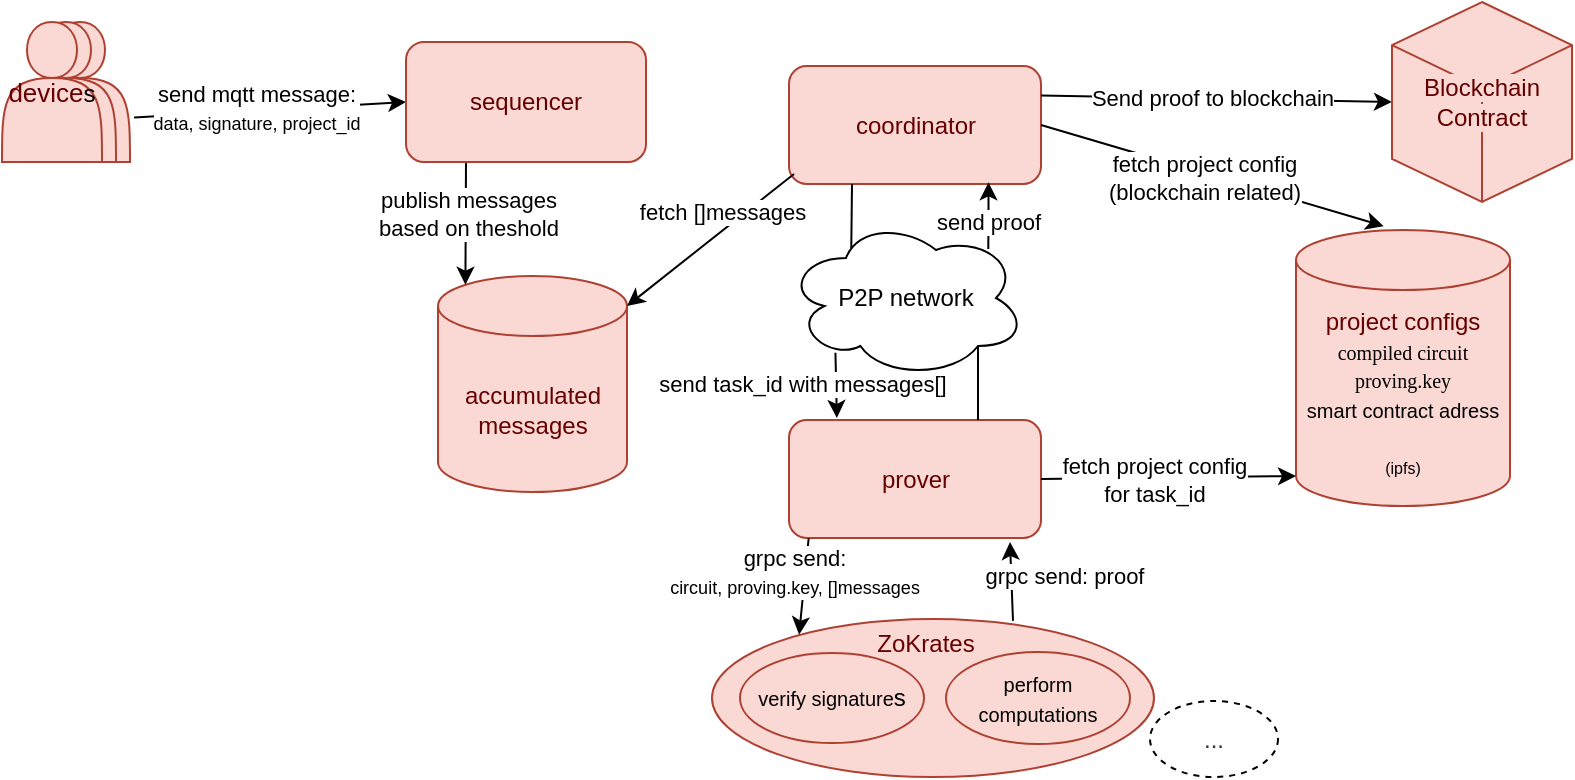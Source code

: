 <mxfile version="24.6.5" type="device">
  <diagram name="第 1 页" id="A09lGtO91ABeVb0lPZ-M">
    <mxGraphModel dx="1185" dy="452" grid="0" gridSize="10" guides="1" tooltips="1" connect="1" arrows="1" fold="1" page="1" pageScale="1" pageWidth="1169" pageHeight="827" background="none" math="0" shadow="0">
      <root>
        <mxCell id="0" />
        <mxCell id="1" parent="0" />
        <mxCell id="rQoA9Tk0U78shAQG84SL-3" value="" style="ellipse;whiteSpace=wrap;html=1;labelBackgroundColor=none;rounded=1;fillColor=#fad9d5;strokeColor=#ae4132;" parent="1" vertex="1">
          <mxGeometry x="362" y="318.5" width="221" height="79" as="geometry" />
        </mxCell>
        <mxCell id="P-kxANTKAj5TKY9pIXBq-4" value="" style="endArrow=classic;html=1;rounded=1;fontColor=default;labelBackgroundColor=none;entryX=0;entryY=0.5;entryDx=0;entryDy=0;exitX=1.041;exitY=0.682;exitDx=0;exitDy=0;exitPerimeter=0;" parent="1" source="rQoA9Tk0U78shAQG84SL-39" target="rQoA9Tk0U78shAQG84SL-45" edge="1">
          <mxGeometry width="50" height="50" relative="1" as="geometry">
            <mxPoint x="35" y="64.97" as="sourcePoint" />
            <mxPoint x="209.984" y="66.004" as="targetPoint" />
          </mxGeometry>
        </mxCell>
        <mxCell id="rQoA9Tk0U78shAQG84SL-46" value="&lt;div&gt;&lt;font face=&quot;Helvetica&quot;&gt;send mqtt message:&lt;/font&gt;&lt;/div&gt;&lt;div&gt;&lt;font style=&quot;font-size: 9px;&quot; face=&quot;Helvetica&quot;&gt;data, signature, project_id&lt;br&gt;&lt;/font&gt;&lt;/div&gt;" style="edgeLabel;html=1;align=center;verticalAlign=middle;resizable=0;points=[];" parent="P-kxANTKAj5TKY9pIXBq-4" vertex="1" connectable="0">
          <mxGeometry x="-0.105" y="2" relative="1" as="geometry">
            <mxPoint as="offset" />
          </mxGeometry>
        </mxCell>
        <mxCell id="P-kxANTKAj5TKY9pIXBq-16" value="&lt;div&gt;&lt;font color=&quot;#660000&quot;&gt;coordinator&lt;/font&gt;&lt;/div&gt;" style="rounded=1;whiteSpace=wrap;html=1;labelBackgroundColor=none;fillColor=#fad9d5;strokeColor=#ae4132;" parent="1" vertex="1">
          <mxGeometry x="400.5" y="42" width="126" height="59" as="geometry" />
        </mxCell>
        <mxCell id="P-kxANTKAj5TKY9pIXBq-19" value="P2P network" style="ellipse;shape=cloud;whiteSpace=wrap;html=1;labelBackgroundColor=none;rounded=1;" parent="1" vertex="1">
          <mxGeometry x="399" y="118" width="120" height="80" as="geometry" />
        </mxCell>
        <mxCell id="P-kxANTKAj5TKY9pIXBq-41" value="&lt;font color=&quot;#660000&quot;&gt;prover&lt;/font&gt;" style="rounded=1;whiteSpace=wrap;html=1;labelBackgroundColor=none;fillColor=#fad9d5;strokeColor=#ae4132;" parent="1" vertex="1">
          <mxGeometry x="400.5" y="219" width="126" height="59" as="geometry" />
        </mxCell>
        <mxCell id="P-kxANTKAj5TKY9pIXBq-43" value="" style="endArrow=classic;html=1;rounded=1;entryX=0.19;entryY=-0.017;entryDx=0;entryDy=0;entryPerimeter=0;exitX=0.206;exitY=0.842;exitDx=0;exitDy=0;exitPerimeter=0;fontColor=default;labelBackgroundColor=none;" parent="1" source="P-kxANTKAj5TKY9pIXBq-19" target="P-kxANTKAj5TKY9pIXBq-41" edge="1">
          <mxGeometry width="50" height="50" relative="1" as="geometry">
            <mxPoint x="227" y="680" as="sourcePoint" />
            <mxPoint x="7" y="770" as="targetPoint" />
          </mxGeometry>
        </mxCell>
        <mxCell id="rQoA9Tk0U78shAQG84SL-5" value="send task_id with messages[] " style="edgeLabel;html=1;align=center;verticalAlign=middle;resizable=0;points=[];" parent="P-kxANTKAj5TKY9pIXBq-43" vertex="1" connectable="0">
          <mxGeometry x="-0.069" y="-3" relative="1" as="geometry">
            <mxPoint x="-14" as="offset" />
          </mxGeometry>
        </mxCell>
        <mxCell id="P-kxANTKAj5TKY9pIXBq-52" value="" style="endArrow=classic;html=1;rounded=1;exitX=1;exitY=0.25;exitDx=0;exitDy=0;fontColor=default;labelBackgroundColor=none;strokeWidth=1;entryX=0;entryY=0.5;entryDx=0;entryDy=0;entryPerimeter=0;" parent="1" source="P-kxANTKAj5TKY9pIXBq-16" target="rQoA9Tk0U78shAQG84SL-37" edge="1">
          <mxGeometry width="50" height="50" relative="1" as="geometry">
            <mxPoint x="637" y="970" as="sourcePoint" />
            <mxPoint x="108.5" y="164.5" as="targetPoint" />
          </mxGeometry>
        </mxCell>
        <mxCell id="P-kxANTKAj5TKY9pIXBq-53" value="&lt;div&gt;&lt;br&gt;&lt;/div&gt;" style="edgeLabel;html=1;align=center;verticalAlign=middle;resizable=0;points=[];labelBackgroundColor=none;rounded=1;" parent="P-kxANTKAj5TKY9pIXBq-52" vertex="1" connectable="0">
          <mxGeometry x="-0.012" y="-1" relative="1" as="geometry">
            <mxPoint x="-4" y="-16" as="offset" />
          </mxGeometry>
        </mxCell>
        <mxCell id="rQoA9Tk0U78shAQG84SL-10" value="&lt;div&gt;Send proof to blockchain&lt;/div&gt;" style="edgeLabel;html=1;align=center;verticalAlign=middle;resizable=0;points=[];" parent="P-kxANTKAj5TKY9pIXBq-52" vertex="1" connectable="0">
          <mxGeometry x="-0.028" y="1" relative="1" as="geometry">
            <mxPoint as="offset" />
          </mxGeometry>
        </mxCell>
        <mxCell id="P-kxANTKAj5TKY9pIXBq-42" value="" style="endArrow=classic;html=1;rounded=1;fontColor=default;labelBackgroundColor=none;exitX=0.078;exitY=1.003;exitDx=0;exitDy=0;entryX=0.197;entryY=0.099;entryDx=0;entryDy=0;entryPerimeter=0;exitPerimeter=0;" parent="1" source="P-kxANTKAj5TKY9pIXBq-41" target="rQoA9Tk0U78shAQG84SL-3" edge="1">
          <mxGeometry width="50" height="50" relative="1" as="geometry">
            <mxPoint x="-15" y="788.14" as="sourcePoint" />
            <mxPoint x="254.505" y="480.842" as="targetPoint" />
          </mxGeometry>
        </mxCell>
        <mxCell id="rQoA9Tk0U78shAQG84SL-8" value="&lt;div&gt;grpc send:&lt;br&gt;&lt;/div&gt;&lt;font style=&quot;font-size: 9px;&quot;&gt;circuit, proving.key, []messages&lt;/font&gt;" style="edgeLabel;html=1;align=center;verticalAlign=middle;resizable=0;points=[];" parent="P-kxANTKAj5TKY9pIXBq-42" vertex="1" connectable="0">
          <mxGeometry x="-0.033" y="-3" relative="1" as="geometry">
            <mxPoint x="-2" y="-7" as="offset" />
          </mxGeometry>
        </mxCell>
        <mxCell id="P-kxANTKAj5TKY9pIXBq-60" value="&lt;div&gt;&lt;font color=&quot;#660000&quot; style=&quot;font-size: 12px;&quot; face=&quot;Helvetica&quot;&gt;project configs&lt;/font&gt;&lt;/div&gt;&lt;div&gt;&lt;font style=&quot;font-size: 10px;&quot; face=&quot;DFGghioapLaS5mhI9reb&quot;&gt;compiled circuit&lt;/font&gt;&lt;/div&gt;&lt;div&gt;&lt;font style=&quot;font-size: 10px;&quot; face=&quot;DFGghioapLaS5mhI9reb&quot;&gt;proving.key&lt;/font&gt;&lt;/div&gt;&lt;div&gt;&lt;font style=&quot;font-size: 10px;&quot; face=&quot;Helvetica&quot;&gt;smart contract adress&lt;/font&gt;&lt;br&gt;&lt;/div&gt;&lt;div&gt;&lt;br&gt;&lt;/div&gt;&lt;div&gt;&lt;font style=&quot;font-size: 8px;&quot;&gt;(ipfs)&lt;/font&gt;&lt;br&gt;&lt;/div&gt;" style="shape=cylinder3;whiteSpace=wrap;html=1;boundedLbl=1;backgroundOutline=1;size=15;labelBackgroundColor=none;rounded=1;fillColor=#fad9d5;strokeColor=#ae4132;" parent="1" vertex="1">
          <mxGeometry x="654" y="124" width="107" height="138" as="geometry" />
        </mxCell>
        <mxCell id="zauLdbbxjyopaiMLOlRp-5" value="&lt;font color=&quot;#660000&quot;&gt;accumulated messages&lt;/font&gt;" style="shape=cylinder3;whiteSpace=wrap;html=1;boundedLbl=1;backgroundOutline=1;size=15;labelBackgroundColor=none;rounded=1;fillColor=#fad9d5;strokeColor=#ae4132;" parent="1" vertex="1">
          <mxGeometry x="225" y="147" width="94.5" height="108" as="geometry" />
        </mxCell>
        <mxCell id="zauLdbbxjyopaiMLOlRp-7" value="" style="endArrow=classic;html=1;rounded=1;entryX=0.41;entryY=-0.014;entryDx=0;entryDy=0;exitX=1;exitY=0.5;exitDx=0;exitDy=0;fontColor=default;labelBackgroundColor=none;entryPerimeter=0;" parent="1" source="P-kxANTKAj5TKY9pIXBq-16" target="P-kxANTKAj5TKY9pIXBq-60" edge="1">
          <mxGeometry width="50" height="50" relative="1" as="geometry">
            <mxPoint x="280" y="326.5" as="sourcePoint" />
            <mxPoint x="428" y="239" as="targetPoint" />
          </mxGeometry>
        </mxCell>
        <mxCell id="rQoA9Tk0U78shAQG84SL-26" value="&lt;div&gt;fetch project config&lt;/div&gt;&lt;div&gt;(blockchain related)&lt;br&gt;&lt;/div&gt;" style="edgeLabel;html=1;align=center;verticalAlign=middle;resizable=0;points=[];" parent="zauLdbbxjyopaiMLOlRp-7" vertex="1" connectable="0">
          <mxGeometry x="-0.152" y="2" relative="1" as="geometry">
            <mxPoint x="8" y="7" as="offset" />
          </mxGeometry>
        </mxCell>
        <mxCell id="zauLdbbxjyopaiMLOlRp-9" value="" style="endArrow=classic;html=1;rounded=1;fontColor=default;labelBackgroundColor=none;entryX=1;entryY=0;entryDx=0;entryDy=15;entryPerimeter=0;" parent="1" target="zauLdbbxjyopaiMLOlRp-5" edge="1">
          <mxGeometry width="50" height="50" relative="1" as="geometry">
            <mxPoint x="403" y="96" as="sourcePoint" />
            <mxPoint x="544" y="125" as="targetPoint" />
          </mxGeometry>
        </mxCell>
        <mxCell id="rQoA9Tk0U78shAQG84SL-24" value="fetch []messages" style="edgeLabel;html=1;align=center;verticalAlign=middle;resizable=0;points=[];" parent="zauLdbbxjyopaiMLOlRp-9" vertex="1" connectable="0">
          <mxGeometry x="-0.159" y="-3" relative="1" as="geometry">
            <mxPoint x="1" y="-7" as="offset" />
          </mxGeometry>
        </mxCell>
        <mxCell id="zauLdbbxjyopaiMLOlRp-11" value="" style="endArrow=classic;html=1;rounded=1;fontColor=default;labelBackgroundColor=none;exitX=0.25;exitY=1;exitDx=0;exitDy=0;strokeWidth=1;entryX=0.145;entryY=0;entryDx=0;entryDy=4.35;entryPerimeter=0;" parent="1" source="rQoA9Tk0U78shAQG84SL-45" target="zauLdbbxjyopaiMLOlRp-5" edge="1">
          <mxGeometry width="50" height="50" relative="1" as="geometry">
            <mxPoint x="338.0" y="74.5" as="sourcePoint" />
            <mxPoint x="630" y="96" as="targetPoint" />
          </mxGeometry>
        </mxCell>
        <mxCell id="rQoA9Tk0U78shAQG84SL-11" value="&lt;div&gt;publish messages&lt;/div&gt;&lt;div&gt;based on theshold&lt;br&gt;&lt;/div&gt;" style="edgeLabel;html=1;align=center;verticalAlign=middle;resizable=0;points=[];" parent="zauLdbbxjyopaiMLOlRp-11" vertex="1" connectable="0">
          <mxGeometry x="-0.145" y="1" relative="1" as="geometry">
            <mxPoint as="offset" />
          </mxGeometry>
        </mxCell>
        <mxCell id="rQoA9Tk0U78shAQG84SL-20" value="" style="endArrow=classic;html=1;rounded=0;exitX=0.681;exitY=0.012;exitDx=0;exitDy=0;exitPerimeter=0;" parent="1" source="rQoA9Tk0U78shAQG84SL-3" edge="1">
          <mxGeometry width="50" height="50" relative="1" as="geometry">
            <mxPoint x="511" y="320" as="sourcePoint" />
            <mxPoint x="511" y="280" as="targetPoint" />
          </mxGeometry>
        </mxCell>
        <mxCell id="rQoA9Tk0U78shAQG84SL-21" value="grpc send: proof" style="edgeLabel;html=1;align=center;verticalAlign=middle;resizable=0;points=[];" parent="rQoA9Tk0U78shAQG84SL-20" vertex="1" connectable="0">
          <mxGeometry x="0.116" y="-3" relative="1" as="geometry">
            <mxPoint x="23" y="-1" as="offset" />
          </mxGeometry>
        </mxCell>
        <mxCell id="rQoA9Tk0U78shAQG84SL-22" value="" style="endArrow=classic;html=1;rounded=0;exitX=0.843;exitY=0.193;exitDx=0;exitDy=0;exitPerimeter=0;entryX=0.792;entryY=0.986;entryDx=0;entryDy=0;entryPerimeter=0;" parent="1" source="P-kxANTKAj5TKY9pIXBq-19" target="P-kxANTKAj5TKY9pIXBq-16" edge="1">
          <mxGeometry width="50" height="50" relative="1" as="geometry">
            <mxPoint x="373" y="320" as="sourcePoint" />
            <mxPoint x="365" y="199" as="targetPoint" />
          </mxGeometry>
        </mxCell>
        <mxCell id="rQoA9Tk0U78shAQG84SL-42" value="&lt;div&gt;send proof&lt;/div&gt;" style="edgeLabel;html=1;align=center;verticalAlign=middle;resizable=0;points=[];" parent="rQoA9Tk0U78shAQG84SL-22" vertex="1" connectable="0">
          <mxGeometry x="0.219" relative="1" as="geometry">
            <mxPoint y="7" as="offset" />
          </mxGeometry>
        </mxCell>
        <mxCell id="rQoA9Tk0U78shAQG84SL-37" value="&lt;div&gt;&lt;font style=&quot;background-color: rgb(250, 217, 213);&quot; color=&quot;#660000&quot;&gt;Blockchain&lt;br&gt;&lt;/font&gt;&lt;/div&gt;&lt;div&gt;&lt;font style=&quot;background-color: rgb(250, 217, 213);&quot; color=&quot;#660000&quot;&gt;Contract&lt;/font&gt;&lt;/div&gt;" style="html=1;whiteSpace=wrap;shape=isoCube2;backgroundOutline=1;isoAngle=15;fillColor=#fad9d5;strokeColor=#ae4132;" parent="1" vertex="1">
          <mxGeometry x="702" y="10" width="90" height="100" as="geometry" />
        </mxCell>
        <mxCell id="rQoA9Tk0U78shAQG84SL-39" value="" style="shape=actor;whiteSpace=wrap;html=1;fillColor=#fad9d5;strokeColor=#ae4132;" parent="1" vertex="1">
          <mxGeometry x="21" y="20" width="50" height="70" as="geometry" />
        </mxCell>
        <mxCell id="rQoA9Tk0U78shAQG84SL-41" value="" style="endArrow=none;html=1;rounded=0;entryX=0.8;entryY=0.8;entryDx=0;entryDy=0;entryPerimeter=0;exitX=0.75;exitY=0;exitDx=0;exitDy=0;" parent="1" source="P-kxANTKAj5TKY9pIXBq-41" target="P-kxANTKAj5TKY9pIXBq-19" edge="1">
          <mxGeometry width="50" height="50" relative="1" as="geometry">
            <mxPoint x="283" y="388" as="sourcePoint" />
            <mxPoint x="333" y="338" as="targetPoint" />
          </mxGeometry>
        </mxCell>
        <mxCell id="rQoA9Tk0U78shAQG84SL-43" value="" style="endArrow=none;html=1;rounded=0;entryX=0.25;entryY=1;entryDx=0;entryDy=0;exitX=0.272;exitY=0.188;exitDx=0;exitDy=0;exitPerimeter=0;" parent="1" source="P-kxANTKAj5TKY9pIXBq-19" target="P-kxANTKAj5TKY9pIXBq-16" edge="1">
          <mxGeometry width="50" height="50" relative="1" as="geometry">
            <mxPoint x="283" y="388" as="sourcePoint" />
            <mxPoint x="333" y="338" as="targetPoint" />
          </mxGeometry>
        </mxCell>
        <mxCell id="rQoA9Tk0U78shAQG84SL-45" value="&lt;div&gt;&lt;font color=&quot;#660000&quot;&gt;sequencer&lt;/font&gt;&lt;/div&gt;" style="rounded=1;whiteSpace=wrap;html=1;fillColor=#fad9d5;strokeColor=#ae4132;" parent="1" vertex="1">
          <mxGeometry x="209" y="30" width="120" height="60" as="geometry" />
        </mxCell>
        <mxCell id="rQoA9Tk0U78shAQG84SL-48" value="..." style="ellipse;whiteSpace=wrap;html=1;labelBackgroundColor=none;rounded=1;fillColor=none;fontColor=#333333;strokeColor=default;dashed=1;" parent="1" vertex="1">
          <mxGeometry x="581" y="359.5" width="64" height="38" as="geometry" />
        </mxCell>
        <mxCell id="P-kxANTKAj5TKY9pIXBq-46" value="" style="endArrow=classic;html=1;rounded=1;exitX=1;exitY=0.5;exitDx=0;exitDy=0;fontColor=default;labelBackgroundColor=none;entryX=0;entryY=1;entryDx=0;entryDy=-15;entryPerimeter=0;" parent="1" source="P-kxANTKAj5TKY9pIXBq-41" target="P-kxANTKAj5TKY9pIXBq-60" edge="1">
          <mxGeometry width="50" height="50" relative="1" as="geometry">
            <mxPoint x="557" y="810" as="sourcePoint" />
            <mxPoint x="465" y="599.5" as="targetPoint" />
          </mxGeometry>
        </mxCell>
        <mxCell id="rQoA9Tk0U78shAQG84SL-7" value="&lt;div&gt;fetch project config&lt;/div&gt;&lt;div&gt;for task_id&lt;br&gt;&lt;/div&gt;" style="edgeLabel;html=1;align=center;verticalAlign=middle;resizable=0;points=[];" parent="P-kxANTKAj5TKY9pIXBq-46" vertex="1" connectable="0">
          <mxGeometry x="-0.209" y="-1" relative="1" as="geometry">
            <mxPoint x="6" as="offset" />
          </mxGeometry>
        </mxCell>
        <mxCell id="I9owRkMOQYYzmNppglRm-4" value="&lt;font style=&quot;font-size: 10px;&quot;&gt;verify signature&lt;/font&gt;s" style="ellipse;whiteSpace=wrap;html=1;labelBackgroundColor=none;rounded=1;fillColor=#fad9d5;strokeColor=#ae4132;" vertex="1" parent="1">
          <mxGeometry x="376" y="335.5" width="92" height="45" as="geometry" />
        </mxCell>
        <mxCell id="I9owRkMOQYYzmNppglRm-5" value="&lt;font color=&quot;#660000&quot;&gt;ZoKrates&lt;/font&gt;" style="rounded=0;whiteSpace=wrap;html=1;fillColor=none;glass=0;strokeColor=none;" vertex="1" parent="1">
          <mxGeometry x="442" y="318.5" width="54" height="24" as="geometry" />
        </mxCell>
        <mxCell id="I9owRkMOQYYzmNppglRm-7" value="&lt;font style=&quot;font-size: 10px;&quot;&gt;perform computations&lt;/font&gt;" style="ellipse;whiteSpace=wrap;html=1;labelBackgroundColor=none;rounded=1;fillColor=#fad9d5;strokeColor=#ae4132;" vertex="1" parent="1">
          <mxGeometry x="479" y="335" width="92" height="46" as="geometry" />
        </mxCell>
        <mxCell id="I9owRkMOQYYzmNppglRm-10" value="" style="shape=actor;whiteSpace=wrap;html=1;fillColor=#fad9d5;strokeColor=#ae4132;" vertex="1" parent="1">
          <mxGeometry x="14" y="20" width="50" height="70" as="geometry" />
        </mxCell>
        <mxCell id="I9owRkMOQYYzmNppglRm-11" value="&lt;font color=&quot;#660000&quot; style=&quot;font-size: 13px;&quot;&gt;device&lt;/font&gt;s" style="shape=actor;whiteSpace=wrap;html=1;fillColor=#fad9d5;strokeColor=#ae4132;" vertex="1" parent="1">
          <mxGeometry x="7" y="20" width="50" height="70" as="geometry" />
        </mxCell>
      </root>
    </mxGraphModel>
  </diagram>
</mxfile>
